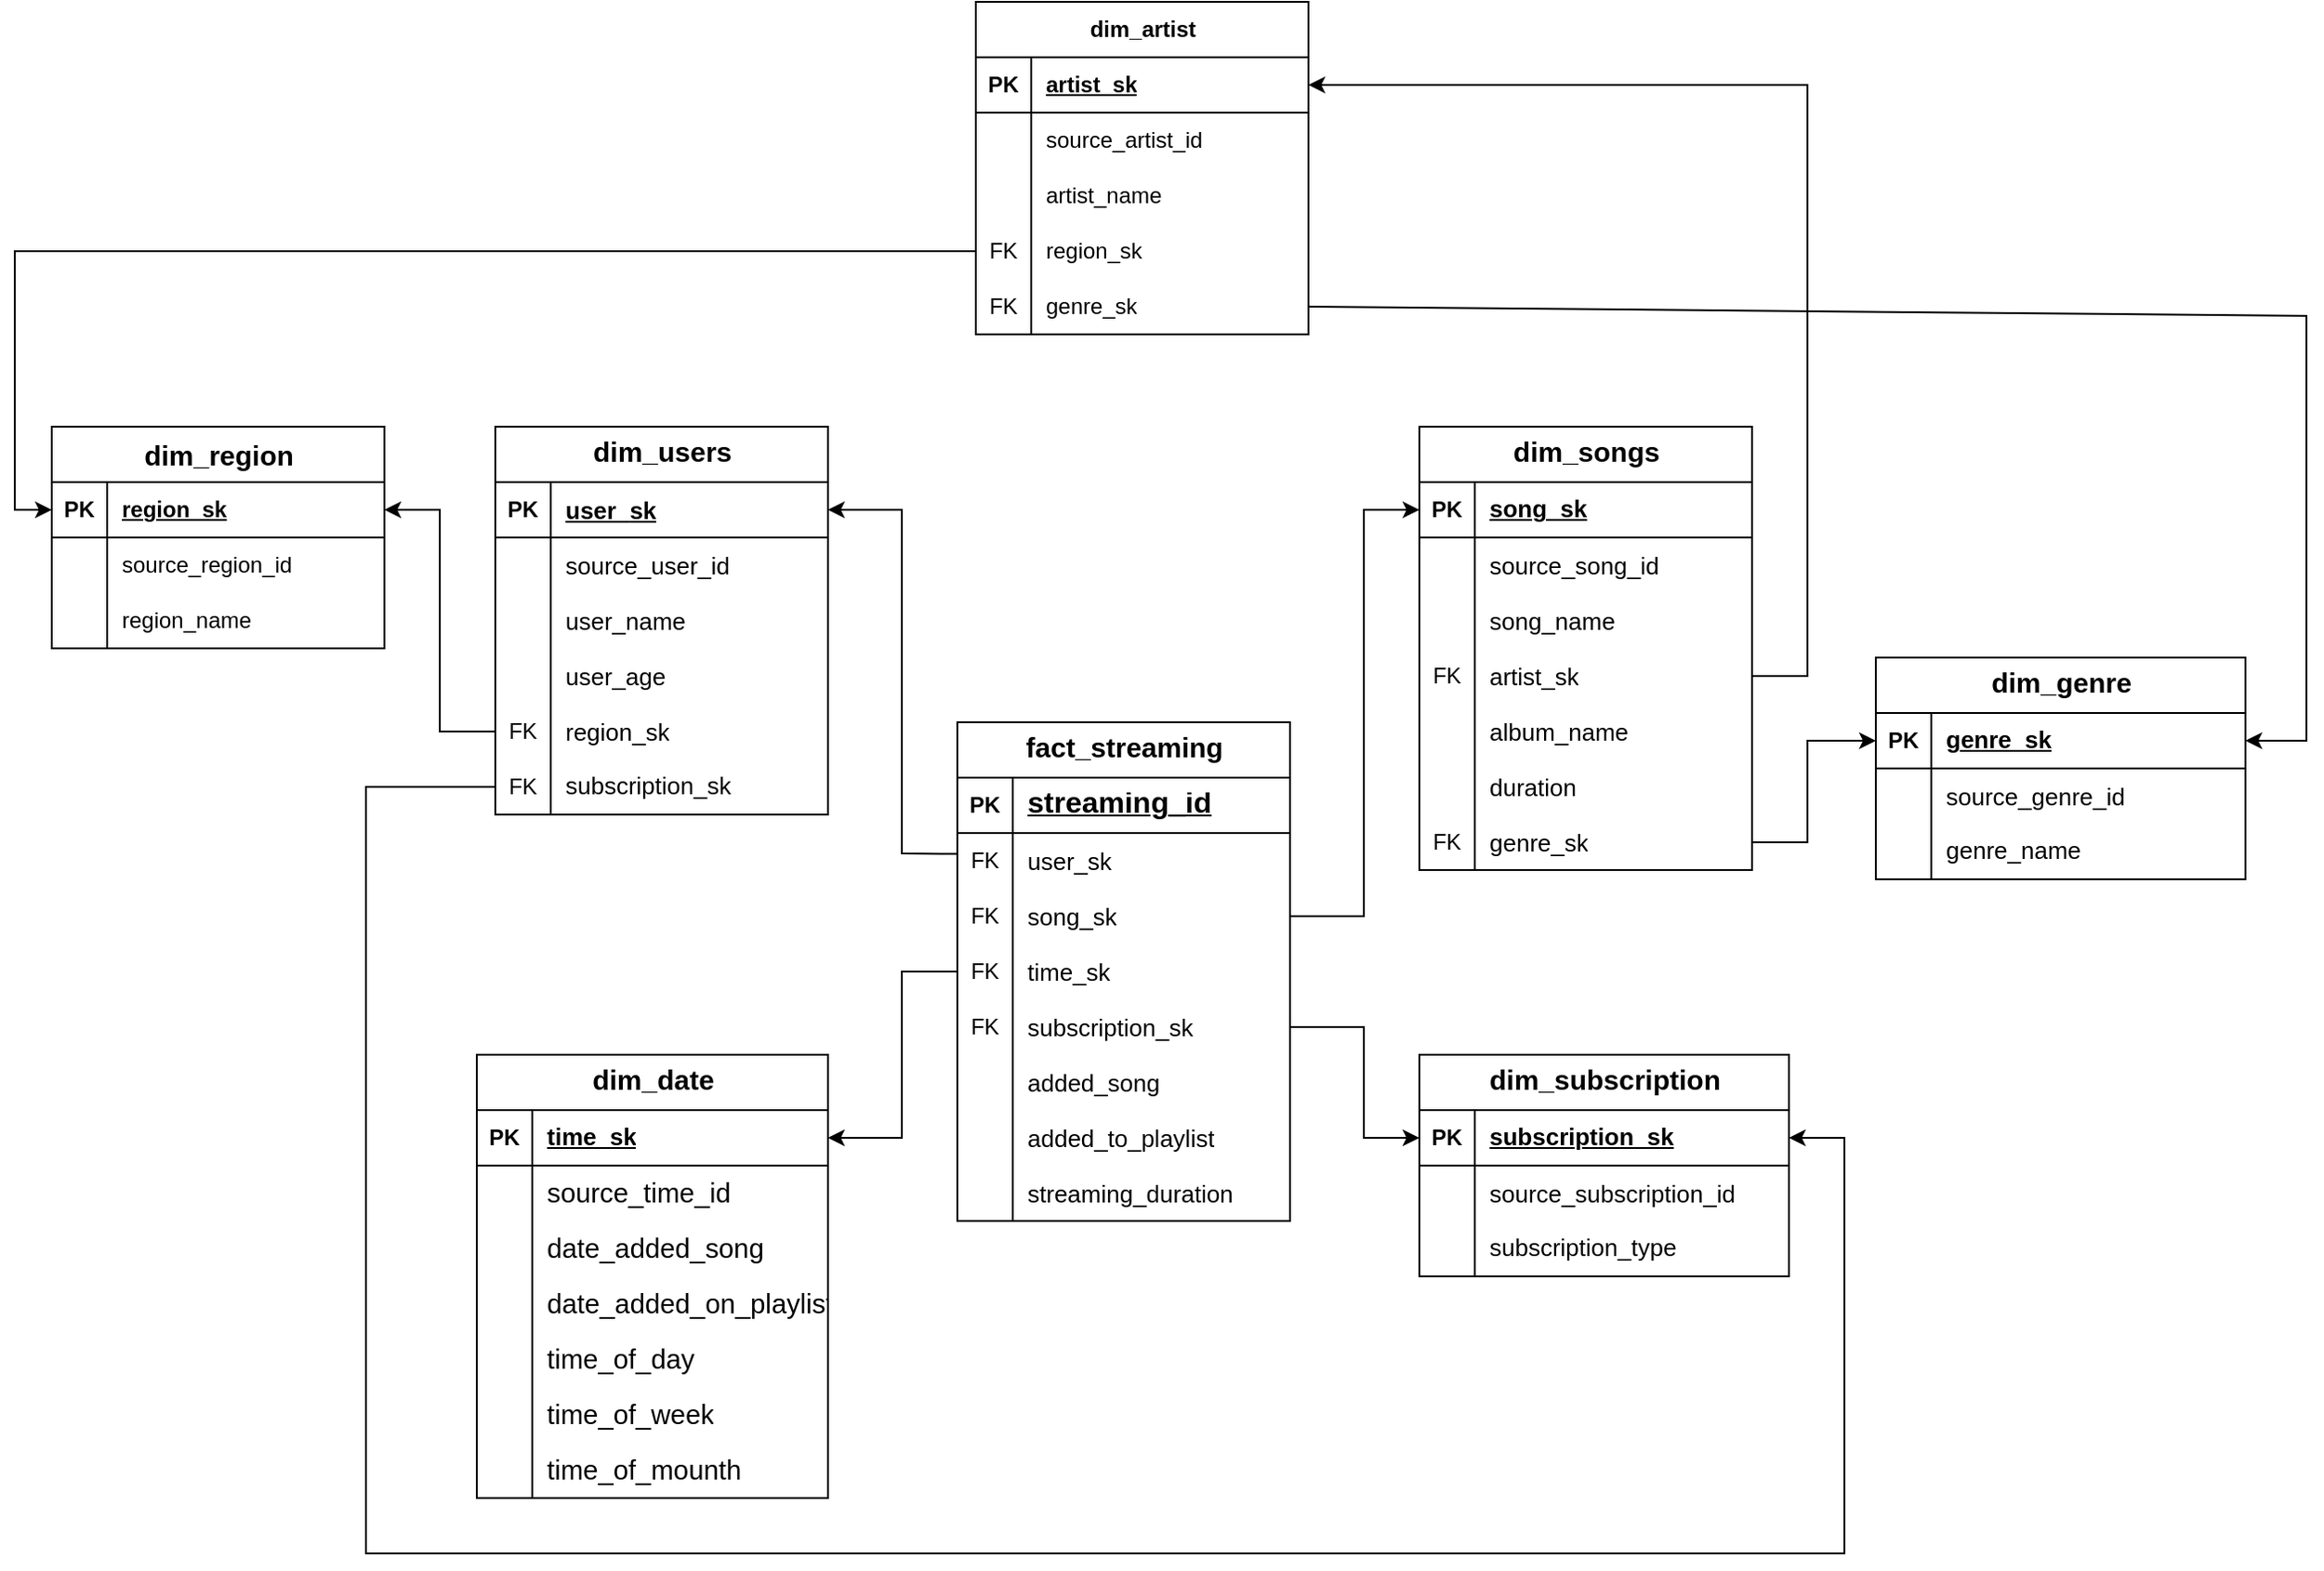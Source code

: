 <mxfile version="28.0.9">
  <diagram name="Страница — 1" id="iKcBGbuACw_G0CRaIJOe">
    <mxGraphModel dx="1875" dy="865" grid="1" gridSize="10" guides="1" tooltips="1" connect="1" arrows="1" fold="1" page="1" pageScale="1" pageWidth="3300" pageHeight="2339" math="0" shadow="0">
      <root>
        <mxCell id="0" />
        <mxCell id="1" parent="0" />
        <mxCell id="w24OC0Nkzk-gRPKPtmOp-1" value="&lt;span style=&quot;line-height: 107%;&quot;&gt;&lt;font style=&quot;font-size: 15px;&quot;&gt;dim_users&lt;/font&gt;&lt;/span&gt;" style="shape=table;startSize=30;container=1;collapsible=1;childLayout=tableLayout;fixedRows=1;rowLines=0;fontStyle=1;align=center;resizeLast=1;html=1;" vertex="1" parent="1">
          <mxGeometry x="270" y="280" width="180" height="210" as="geometry" />
        </mxCell>
        <mxCell id="w24OC0Nkzk-gRPKPtmOp-2" value="" style="shape=tableRow;horizontal=0;startSize=0;swimlaneHead=0;swimlaneBody=0;fillColor=none;collapsible=0;dropTarget=0;points=[[0,0.5],[1,0.5]];portConstraint=eastwest;top=0;left=0;right=0;bottom=1;" vertex="1" parent="w24OC0Nkzk-gRPKPtmOp-1">
          <mxGeometry y="30" width="180" height="30" as="geometry" />
        </mxCell>
        <mxCell id="w24OC0Nkzk-gRPKPtmOp-3" value="PK" style="shape=partialRectangle;connectable=0;fillColor=none;top=0;left=0;bottom=0;right=0;fontStyle=1;overflow=hidden;whiteSpace=wrap;html=1;" vertex="1" parent="w24OC0Nkzk-gRPKPtmOp-2">
          <mxGeometry width="30" height="30" as="geometry">
            <mxRectangle width="30" height="30" as="alternateBounds" />
          </mxGeometry>
        </mxCell>
        <mxCell id="w24OC0Nkzk-gRPKPtmOp-4" value="&lt;font style=&quot;font-size: 13px;&quot; face=&quot;Helvetica&quot;&gt;&lt;span style=&quot;line-height: 107%;&quot;&gt;user_&lt;/span&gt;&lt;span style=&quot;line-height: 107%;&quot; lang=&quot;EN-US&quot;&gt;sk&lt;/span&gt;&lt;/font&gt;" style="shape=partialRectangle;connectable=0;fillColor=none;top=0;left=0;bottom=0;right=0;align=left;spacingLeft=6;fontStyle=5;overflow=hidden;whiteSpace=wrap;html=1;" vertex="1" parent="w24OC0Nkzk-gRPKPtmOp-2">
          <mxGeometry x="30" width="150" height="30" as="geometry">
            <mxRectangle width="150" height="30" as="alternateBounds" />
          </mxGeometry>
        </mxCell>
        <mxCell id="w24OC0Nkzk-gRPKPtmOp-5" value="" style="shape=tableRow;horizontal=0;startSize=0;swimlaneHead=0;swimlaneBody=0;fillColor=none;collapsible=0;dropTarget=0;points=[[0,0.5],[1,0.5]];portConstraint=eastwest;top=0;left=0;right=0;bottom=0;" vertex="1" parent="w24OC0Nkzk-gRPKPtmOp-1">
          <mxGeometry y="60" width="180" height="30" as="geometry" />
        </mxCell>
        <mxCell id="w24OC0Nkzk-gRPKPtmOp-6" value="" style="shape=partialRectangle;connectable=0;fillColor=none;top=0;left=0;bottom=0;right=0;editable=1;overflow=hidden;whiteSpace=wrap;html=1;" vertex="1" parent="w24OC0Nkzk-gRPKPtmOp-5">
          <mxGeometry width="30" height="30" as="geometry">
            <mxRectangle width="30" height="30" as="alternateBounds" />
          </mxGeometry>
        </mxCell>
        <mxCell id="w24OC0Nkzk-gRPKPtmOp-7" value="&lt;font style=&quot;font-size: 13px;&quot; face=&quot;Helvetica&quot;&gt;&lt;span style=&quot;&quot; lang=&quot;EN-US&quot;&gt;source_u&lt;/span&gt;&lt;span style=&quot;line-height: 107%;&quot;&gt;ser&lt;/span&gt;&lt;span style=&quot;&quot; lang=&quot;EN-US&quot;&gt;_id&lt;/span&gt;&lt;/font&gt;" style="shape=partialRectangle;connectable=0;fillColor=none;top=0;left=0;bottom=0;right=0;align=left;spacingLeft=6;overflow=hidden;whiteSpace=wrap;html=1;" vertex="1" parent="w24OC0Nkzk-gRPKPtmOp-5">
          <mxGeometry x="30" width="150" height="30" as="geometry">
            <mxRectangle width="150" height="30" as="alternateBounds" />
          </mxGeometry>
        </mxCell>
        <mxCell id="w24OC0Nkzk-gRPKPtmOp-8" value="" style="shape=tableRow;horizontal=0;startSize=0;swimlaneHead=0;swimlaneBody=0;fillColor=none;collapsible=0;dropTarget=0;points=[[0,0.5],[1,0.5]];portConstraint=eastwest;top=0;left=0;right=0;bottom=0;" vertex="1" parent="w24OC0Nkzk-gRPKPtmOp-1">
          <mxGeometry y="90" width="180" height="30" as="geometry" />
        </mxCell>
        <mxCell id="w24OC0Nkzk-gRPKPtmOp-9" value="" style="shape=partialRectangle;connectable=0;fillColor=none;top=0;left=0;bottom=0;right=0;editable=1;overflow=hidden;whiteSpace=wrap;html=1;" vertex="1" parent="w24OC0Nkzk-gRPKPtmOp-8">
          <mxGeometry width="30" height="30" as="geometry">
            <mxRectangle width="30" height="30" as="alternateBounds" />
          </mxGeometry>
        </mxCell>
        <mxCell id="w24OC0Nkzk-gRPKPtmOp-10" value="&lt;span style=&quot;&quot; lang=&quot;EN-US&quot;&gt;&lt;font style=&quot;font-size: 13px;&quot; face=&quot;Helvetica&quot;&gt;user_name&lt;/font&gt;&lt;/span&gt;" style="shape=partialRectangle;connectable=0;fillColor=none;top=0;left=0;bottom=0;right=0;align=left;spacingLeft=6;overflow=hidden;whiteSpace=wrap;html=1;" vertex="1" parent="w24OC0Nkzk-gRPKPtmOp-8">
          <mxGeometry x="30" width="150" height="30" as="geometry">
            <mxRectangle width="150" height="30" as="alternateBounds" />
          </mxGeometry>
        </mxCell>
        <mxCell id="w24OC0Nkzk-gRPKPtmOp-11" value="" style="shape=tableRow;horizontal=0;startSize=0;swimlaneHead=0;swimlaneBody=0;fillColor=none;collapsible=0;dropTarget=0;points=[[0,0.5],[1,0.5]];portConstraint=eastwest;top=0;left=0;right=0;bottom=0;" vertex="1" parent="w24OC0Nkzk-gRPKPtmOp-1">
          <mxGeometry y="120" width="180" height="30" as="geometry" />
        </mxCell>
        <mxCell id="w24OC0Nkzk-gRPKPtmOp-12" value="" style="shape=partialRectangle;connectable=0;fillColor=none;top=0;left=0;bottom=0;right=0;editable=1;overflow=hidden;whiteSpace=wrap;html=1;" vertex="1" parent="w24OC0Nkzk-gRPKPtmOp-11">
          <mxGeometry width="30" height="30" as="geometry">
            <mxRectangle width="30" height="30" as="alternateBounds" />
          </mxGeometry>
        </mxCell>
        <mxCell id="w24OC0Nkzk-gRPKPtmOp-13" value="&lt;font style=&quot;font-size: 13px;&quot; face=&quot;Helvetica&quot;&gt;&lt;span style=&quot;&quot; lang=&quot;EN-US&quot;&gt;user_&lt;/span&gt;&lt;span style=&quot;line-height: 107%;&quot;&gt;age&lt;/span&gt;&lt;/font&gt;" style="shape=partialRectangle;connectable=0;fillColor=none;top=0;left=0;bottom=0;right=0;align=left;spacingLeft=6;overflow=hidden;whiteSpace=wrap;html=1;" vertex="1" parent="w24OC0Nkzk-gRPKPtmOp-11">
          <mxGeometry x="30" width="150" height="30" as="geometry">
            <mxRectangle width="150" height="30" as="alternateBounds" />
          </mxGeometry>
        </mxCell>
        <mxCell id="w24OC0Nkzk-gRPKPtmOp-14" value="" style="shape=tableRow;horizontal=0;startSize=0;swimlaneHead=0;swimlaneBody=0;fillColor=none;collapsible=0;dropTarget=0;points=[[0,0.5],[1,0.5]];portConstraint=eastwest;top=0;left=0;right=0;bottom=0;" vertex="1" parent="w24OC0Nkzk-gRPKPtmOp-1">
          <mxGeometry y="150" width="180" height="30" as="geometry" />
        </mxCell>
        <mxCell id="w24OC0Nkzk-gRPKPtmOp-15" value="FK" style="shape=partialRectangle;connectable=0;fillColor=none;top=0;left=0;bottom=0;right=0;editable=1;overflow=hidden;whiteSpace=wrap;html=1;" vertex="1" parent="w24OC0Nkzk-gRPKPtmOp-14">
          <mxGeometry width="30" height="30" as="geometry">
            <mxRectangle width="30" height="30" as="alternateBounds" />
          </mxGeometry>
        </mxCell>
        <mxCell id="w24OC0Nkzk-gRPKPtmOp-16" value="&lt;font style=&quot;font-size: 13px;&quot; face=&quot;Helvetica&quot;&gt;&lt;span style=&quot;line-height: 107%;&quot;&gt;region_sk&lt;/span&gt;&lt;/font&gt;" style="shape=partialRectangle;connectable=0;fillColor=none;top=0;left=0;bottom=0;right=0;align=left;spacingLeft=6;overflow=hidden;whiteSpace=wrap;html=1;" vertex="1" parent="w24OC0Nkzk-gRPKPtmOp-14">
          <mxGeometry x="30" width="150" height="30" as="geometry">
            <mxRectangle width="150" height="30" as="alternateBounds" />
          </mxGeometry>
        </mxCell>
        <mxCell id="w24OC0Nkzk-gRPKPtmOp-17" value="" style="shape=tableRow;horizontal=0;startSize=0;swimlaneHead=0;swimlaneBody=0;fillColor=none;collapsible=0;dropTarget=0;points=[[0,0.5],[1,0.5]];portConstraint=eastwest;top=0;left=0;right=0;bottom=0;" vertex="1" parent="w24OC0Nkzk-gRPKPtmOp-1">
          <mxGeometry y="180" width="180" height="30" as="geometry" />
        </mxCell>
        <mxCell id="w24OC0Nkzk-gRPKPtmOp-18" value="FK" style="shape=partialRectangle;connectable=0;fillColor=none;top=0;left=0;bottom=0;right=0;editable=1;overflow=hidden;whiteSpace=wrap;html=1;" vertex="1" parent="w24OC0Nkzk-gRPKPtmOp-17">
          <mxGeometry width="30" height="30" as="geometry">
            <mxRectangle width="30" height="30" as="alternateBounds" />
          </mxGeometry>
        </mxCell>
        <mxCell id="w24OC0Nkzk-gRPKPtmOp-19" value="&lt;span style=&quot;line-height: 107%;&quot;&gt;&lt;font style=&quot;font-size: 13px;&quot; face=&quot;Helvetica&quot;&gt;subscription_sk&lt;/font&gt;&lt;/span&gt;" style="shape=partialRectangle;connectable=0;fillColor=none;top=0;left=0;bottom=0;right=0;align=left;spacingLeft=6;overflow=hidden;whiteSpace=wrap;html=1;" vertex="1" parent="w24OC0Nkzk-gRPKPtmOp-17">
          <mxGeometry x="30" width="150" height="30" as="geometry">
            <mxRectangle width="150" height="30" as="alternateBounds" />
          </mxGeometry>
        </mxCell>
        <mxCell id="w24OC0Nkzk-gRPKPtmOp-33" value="&lt;span style=&quot;line-height: 107%;&quot; lang=&quot;EN-US&quot;&gt;&lt;font face=&quot;Helvetica&quot; style=&quot;font-size: 15px;&quot;&gt;dim_songs&lt;/font&gt;&lt;/span&gt;" style="shape=table;startSize=30;container=1;collapsible=1;childLayout=tableLayout;fixedRows=1;rowLines=0;fontStyle=1;align=center;resizeLast=1;html=1;" vertex="1" parent="1">
          <mxGeometry x="770" y="280" width="180" height="240" as="geometry" />
        </mxCell>
        <mxCell id="w24OC0Nkzk-gRPKPtmOp-34" value="" style="shape=tableRow;horizontal=0;startSize=0;swimlaneHead=0;swimlaneBody=0;fillColor=none;collapsible=0;dropTarget=0;points=[[0,0.5],[1,0.5]];portConstraint=eastwest;top=0;left=0;right=0;bottom=1;" vertex="1" parent="w24OC0Nkzk-gRPKPtmOp-33">
          <mxGeometry y="30" width="180" height="30" as="geometry" />
        </mxCell>
        <mxCell id="w24OC0Nkzk-gRPKPtmOp-35" value="PK" style="shape=partialRectangle;connectable=0;fillColor=none;top=0;left=0;bottom=0;right=0;fontStyle=1;overflow=hidden;whiteSpace=wrap;html=1;" vertex="1" parent="w24OC0Nkzk-gRPKPtmOp-34">
          <mxGeometry width="30" height="30" as="geometry">
            <mxRectangle width="30" height="30" as="alternateBounds" />
          </mxGeometry>
        </mxCell>
        <mxCell id="w24OC0Nkzk-gRPKPtmOp-36" value="&lt;span style=&quot;line-height: 107%;&quot; lang=&quot;EN-US&quot;&gt;&lt;font face=&quot;Helvetica&quot; style=&quot;font-size: 13px;&quot;&gt;song_sk&lt;/font&gt;&lt;/span&gt;" style="shape=partialRectangle;connectable=0;fillColor=none;top=0;left=0;bottom=0;right=0;align=left;spacingLeft=6;fontStyle=5;overflow=hidden;whiteSpace=wrap;html=1;" vertex="1" parent="w24OC0Nkzk-gRPKPtmOp-34">
          <mxGeometry x="30" width="150" height="30" as="geometry">
            <mxRectangle width="150" height="30" as="alternateBounds" />
          </mxGeometry>
        </mxCell>
        <mxCell id="w24OC0Nkzk-gRPKPtmOp-37" value="" style="shape=tableRow;horizontal=0;startSize=0;swimlaneHead=0;swimlaneBody=0;fillColor=none;collapsible=0;dropTarget=0;points=[[0,0.5],[1,0.5]];portConstraint=eastwest;top=0;left=0;right=0;bottom=0;" vertex="1" parent="w24OC0Nkzk-gRPKPtmOp-33">
          <mxGeometry y="60" width="180" height="30" as="geometry" />
        </mxCell>
        <mxCell id="w24OC0Nkzk-gRPKPtmOp-38" value="" style="shape=partialRectangle;connectable=0;fillColor=none;top=0;left=0;bottom=0;right=0;editable=1;overflow=hidden;whiteSpace=wrap;html=1;" vertex="1" parent="w24OC0Nkzk-gRPKPtmOp-37">
          <mxGeometry width="30" height="30" as="geometry">
            <mxRectangle width="30" height="30" as="alternateBounds" />
          </mxGeometry>
        </mxCell>
        <mxCell id="w24OC0Nkzk-gRPKPtmOp-39" value="&lt;span style=&quot;&quot; lang=&quot;EN-US&quot;&gt;&lt;font style=&quot;font-size: 13px;&quot; face=&quot;Helvetica&quot;&gt;source_song_id&lt;/font&gt;&lt;/span&gt;" style="shape=partialRectangle;connectable=0;fillColor=none;top=0;left=0;bottom=0;right=0;align=left;spacingLeft=6;overflow=hidden;whiteSpace=wrap;html=1;" vertex="1" parent="w24OC0Nkzk-gRPKPtmOp-37">
          <mxGeometry x="30" width="150" height="30" as="geometry">
            <mxRectangle width="150" height="30" as="alternateBounds" />
          </mxGeometry>
        </mxCell>
        <mxCell id="w24OC0Nkzk-gRPKPtmOp-40" value="" style="shape=tableRow;horizontal=0;startSize=0;swimlaneHead=0;swimlaneBody=0;fillColor=none;collapsible=0;dropTarget=0;points=[[0,0.5],[1,0.5]];portConstraint=eastwest;top=0;left=0;right=0;bottom=0;" vertex="1" parent="w24OC0Nkzk-gRPKPtmOp-33">
          <mxGeometry y="90" width="180" height="30" as="geometry" />
        </mxCell>
        <mxCell id="w24OC0Nkzk-gRPKPtmOp-41" value="" style="shape=partialRectangle;connectable=0;fillColor=none;top=0;left=0;bottom=0;right=0;editable=1;overflow=hidden;whiteSpace=wrap;html=1;" vertex="1" parent="w24OC0Nkzk-gRPKPtmOp-40">
          <mxGeometry width="30" height="30" as="geometry">
            <mxRectangle width="30" height="30" as="alternateBounds" />
          </mxGeometry>
        </mxCell>
        <mxCell id="w24OC0Nkzk-gRPKPtmOp-42" value="&lt;span style=&quot;&quot; lang=&quot;EN-US&quot;&gt;&lt;font style=&quot;font-size: 13px;&quot;&gt;song_name&lt;/font&gt;&lt;/span&gt;" style="shape=partialRectangle;connectable=0;fillColor=none;top=0;left=0;bottom=0;right=0;align=left;spacingLeft=6;overflow=hidden;whiteSpace=wrap;html=1;" vertex="1" parent="w24OC0Nkzk-gRPKPtmOp-40">
          <mxGeometry x="30" width="150" height="30" as="geometry">
            <mxRectangle width="150" height="30" as="alternateBounds" />
          </mxGeometry>
        </mxCell>
        <mxCell id="w24OC0Nkzk-gRPKPtmOp-43" value="" style="shape=tableRow;horizontal=0;startSize=0;swimlaneHead=0;swimlaneBody=0;fillColor=none;collapsible=0;dropTarget=0;points=[[0,0.5],[1,0.5]];portConstraint=eastwest;top=0;left=0;right=0;bottom=0;" vertex="1" parent="w24OC0Nkzk-gRPKPtmOp-33">
          <mxGeometry y="120" width="180" height="30" as="geometry" />
        </mxCell>
        <mxCell id="w24OC0Nkzk-gRPKPtmOp-44" value="FK" style="shape=partialRectangle;connectable=0;fillColor=none;top=0;left=0;bottom=0;right=0;editable=1;overflow=hidden;whiteSpace=wrap;html=1;" vertex="1" parent="w24OC0Nkzk-gRPKPtmOp-43">
          <mxGeometry width="30" height="30" as="geometry">
            <mxRectangle width="30" height="30" as="alternateBounds" />
          </mxGeometry>
        </mxCell>
        <mxCell id="w24OC0Nkzk-gRPKPtmOp-45" value="&lt;span style=&quot;&quot; lang=&quot;EN-US&quot;&gt;&lt;font style=&quot;font-size: 13px;&quot; face=&quot;Helvetica&quot;&gt;artist_sk&lt;/font&gt;&lt;/span&gt;" style="shape=partialRectangle;connectable=0;fillColor=none;top=0;left=0;bottom=0;right=0;align=left;spacingLeft=6;overflow=hidden;whiteSpace=wrap;html=1;" vertex="1" parent="w24OC0Nkzk-gRPKPtmOp-43">
          <mxGeometry x="30" width="150" height="30" as="geometry">
            <mxRectangle width="150" height="30" as="alternateBounds" />
          </mxGeometry>
        </mxCell>
        <mxCell id="w24OC0Nkzk-gRPKPtmOp-46" value="" style="shape=tableRow;horizontal=0;startSize=0;swimlaneHead=0;swimlaneBody=0;fillColor=none;collapsible=0;dropTarget=0;points=[[0,0.5],[1,0.5]];portConstraint=eastwest;top=0;left=0;right=0;bottom=0;" vertex="1" parent="w24OC0Nkzk-gRPKPtmOp-33">
          <mxGeometry y="150" width="180" height="30" as="geometry" />
        </mxCell>
        <mxCell id="w24OC0Nkzk-gRPKPtmOp-47" value="" style="shape=partialRectangle;connectable=0;fillColor=none;top=0;left=0;bottom=0;right=0;editable=1;overflow=hidden;whiteSpace=wrap;html=1;" vertex="1" parent="w24OC0Nkzk-gRPKPtmOp-46">
          <mxGeometry width="30" height="30" as="geometry">
            <mxRectangle width="30" height="30" as="alternateBounds" />
          </mxGeometry>
        </mxCell>
        <mxCell id="w24OC0Nkzk-gRPKPtmOp-48" value="&lt;span style=&quot;&quot; lang=&quot;EN-US&quot;&gt;&lt;font style=&quot;font-size: 13px;&quot; face=&quot;Helvetica&quot;&gt;album_name&lt;/font&gt;&lt;/span&gt;" style="shape=partialRectangle;connectable=0;fillColor=none;top=0;left=0;bottom=0;right=0;align=left;spacingLeft=6;overflow=hidden;whiteSpace=wrap;html=1;" vertex="1" parent="w24OC0Nkzk-gRPKPtmOp-46">
          <mxGeometry x="30" width="150" height="30" as="geometry">
            <mxRectangle width="150" height="30" as="alternateBounds" />
          </mxGeometry>
        </mxCell>
        <mxCell id="w24OC0Nkzk-gRPKPtmOp-49" value="" style="shape=tableRow;horizontal=0;startSize=0;swimlaneHead=0;swimlaneBody=0;fillColor=none;collapsible=0;dropTarget=0;points=[[0,0.5],[1,0.5]];portConstraint=eastwest;top=0;left=0;right=0;bottom=0;" vertex="1" parent="w24OC0Nkzk-gRPKPtmOp-33">
          <mxGeometry y="180" width="180" height="30" as="geometry" />
        </mxCell>
        <mxCell id="w24OC0Nkzk-gRPKPtmOp-50" value="" style="shape=partialRectangle;connectable=0;fillColor=none;top=0;left=0;bottom=0;right=0;editable=1;overflow=hidden;whiteSpace=wrap;html=1;" vertex="1" parent="w24OC0Nkzk-gRPKPtmOp-49">
          <mxGeometry width="30" height="30" as="geometry">
            <mxRectangle width="30" height="30" as="alternateBounds" />
          </mxGeometry>
        </mxCell>
        <mxCell id="w24OC0Nkzk-gRPKPtmOp-51" value="&lt;span style=&quot;&quot; lang=&quot;EN-US&quot;&gt;&lt;font style=&quot;font-size: 13px;&quot; face=&quot;Helvetica&quot;&gt;duration&lt;/font&gt;&lt;/span&gt;" style="shape=partialRectangle;connectable=0;fillColor=none;top=0;left=0;bottom=0;right=0;align=left;spacingLeft=6;overflow=hidden;whiteSpace=wrap;html=1;" vertex="1" parent="w24OC0Nkzk-gRPKPtmOp-49">
          <mxGeometry x="30" width="150" height="30" as="geometry">
            <mxRectangle width="150" height="30" as="alternateBounds" />
          </mxGeometry>
        </mxCell>
        <mxCell id="w24OC0Nkzk-gRPKPtmOp-52" value="" style="shape=tableRow;horizontal=0;startSize=0;swimlaneHead=0;swimlaneBody=0;fillColor=none;collapsible=0;dropTarget=0;points=[[0,0.5],[1,0.5]];portConstraint=eastwest;top=0;left=0;right=0;bottom=0;" vertex="1" parent="w24OC0Nkzk-gRPKPtmOp-33">
          <mxGeometry y="210" width="180" height="30" as="geometry" />
        </mxCell>
        <mxCell id="w24OC0Nkzk-gRPKPtmOp-53" value="FK" style="shape=partialRectangle;connectable=0;fillColor=none;top=0;left=0;bottom=0;right=0;editable=1;overflow=hidden;whiteSpace=wrap;html=1;" vertex="1" parent="w24OC0Nkzk-gRPKPtmOp-52">
          <mxGeometry width="30" height="30" as="geometry">
            <mxRectangle width="30" height="30" as="alternateBounds" />
          </mxGeometry>
        </mxCell>
        <mxCell id="w24OC0Nkzk-gRPKPtmOp-54" value="&lt;span style=&quot;&quot; lang=&quot;EN-US&quot;&gt;&lt;font style=&quot;font-size: 13px;&quot; face=&quot;Helvetica&quot;&gt;genre_sk&lt;/font&gt;&lt;/span&gt;" style="shape=partialRectangle;connectable=0;fillColor=none;top=0;left=0;bottom=0;right=0;align=left;spacingLeft=6;overflow=hidden;whiteSpace=wrap;html=1;" vertex="1" parent="w24OC0Nkzk-gRPKPtmOp-52">
          <mxGeometry x="30" width="150" height="30" as="geometry">
            <mxRectangle width="150" height="30" as="alternateBounds" />
          </mxGeometry>
        </mxCell>
        <mxCell id="w24OC0Nkzk-gRPKPtmOp-55" value="&lt;span style=&quot;line-height: 107%;&quot; lang=&quot;EN-US&quot;&gt;&lt;font face=&quot;Helvetica&quot; style=&quot;font-size: 15px;&quot;&gt;dim_date&lt;/font&gt;&lt;/span&gt;" style="shape=table;startSize=30;container=1;collapsible=1;childLayout=tableLayout;fixedRows=1;rowLines=0;fontStyle=1;align=center;resizeLast=1;html=1;" vertex="1" parent="1">
          <mxGeometry x="260" y="620" width="190" height="240" as="geometry" />
        </mxCell>
        <mxCell id="w24OC0Nkzk-gRPKPtmOp-56" value="" style="shape=tableRow;horizontal=0;startSize=0;swimlaneHead=0;swimlaneBody=0;fillColor=none;collapsible=0;dropTarget=0;points=[[0,0.5],[1,0.5]];portConstraint=eastwest;top=0;left=0;right=0;bottom=1;" vertex="1" parent="w24OC0Nkzk-gRPKPtmOp-55">
          <mxGeometry y="30" width="190" height="30" as="geometry" />
        </mxCell>
        <mxCell id="w24OC0Nkzk-gRPKPtmOp-57" value="PK" style="shape=partialRectangle;connectable=0;fillColor=none;top=0;left=0;bottom=0;right=0;fontStyle=1;overflow=hidden;whiteSpace=wrap;html=1;" vertex="1" parent="w24OC0Nkzk-gRPKPtmOp-56">
          <mxGeometry width="30" height="30" as="geometry">
            <mxRectangle width="30" height="30" as="alternateBounds" />
          </mxGeometry>
        </mxCell>
        <mxCell id="w24OC0Nkzk-gRPKPtmOp-58" value="&lt;span style=&quot;line-height: 107%;&quot; lang=&quot;EN-US&quot;&gt;&lt;font face=&quot;Helvetica&quot; style=&quot;font-size: 13px;&quot;&gt;time_sk&lt;/font&gt;&lt;/span&gt;" style="shape=partialRectangle;connectable=0;fillColor=none;top=0;left=0;bottom=0;right=0;align=left;spacingLeft=6;fontStyle=5;overflow=hidden;whiteSpace=wrap;html=1;" vertex="1" parent="w24OC0Nkzk-gRPKPtmOp-56">
          <mxGeometry x="30" width="160" height="30" as="geometry">
            <mxRectangle width="160" height="30" as="alternateBounds" />
          </mxGeometry>
        </mxCell>
        <mxCell id="w24OC0Nkzk-gRPKPtmOp-59" value="" style="shape=tableRow;horizontal=0;startSize=0;swimlaneHead=0;swimlaneBody=0;fillColor=none;collapsible=0;dropTarget=0;points=[[0,0.5],[1,0.5]];portConstraint=eastwest;top=0;left=0;right=0;bottom=0;" vertex="1" parent="w24OC0Nkzk-gRPKPtmOp-55">
          <mxGeometry y="60" width="190" height="30" as="geometry" />
        </mxCell>
        <mxCell id="w24OC0Nkzk-gRPKPtmOp-60" value="" style="shape=partialRectangle;connectable=0;fillColor=none;top=0;left=0;bottom=0;right=0;editable=1;overflow=hidden;whiteSpace=wrap;html=1;" vertex="1" parent="w24OC0Nkzk-gRPKPtmOp-59">
          <mxGeometry width="30" height="30" as="geometry">
            <mxRectangle width="30" height="30" as="alternateBounds" />
          </mxGeometry>
        </mxCell>
        <mxCell id="w24OC0Nkzk-gRPKPtmOp-61" value="&lt;span style=&quot;font-size:11.0pt;line-height:&lt;br/&gt;107%;font-family:&amp;quot;Calibri&amp;quot;,sans-serif;mso-ascii-theme-font:minor-latin;&lt;br/&gt;mso-fareast-font-family:Calibri;mso-fareast-theme-font:minor-latin;mso-hansi-theme-font:&lt;br/&gt;minor-latin;mso-bidi-font-family:&amp;quot;Times New Roman&amp;quot;;mso-bidi-theme-font:minor-bidi;&lt;br/&gt;mso-ansi-language:EN-US;mso-fareast-language:EN-US;mso-bidi-language:AR-SA&quot; lang=&quot;EN-US&quot;&gt;source_time_id&lt;/span&gt;" style="shape=partialRectangle;connectable=0;fillColor=none;top=0;left=0;bottom=0;right=0;align=left;spacingLeft=6;overflow=hidden;whiteSpace=wrap;html=1;" vertex="1" parent="w24OC0Nkzk-gRPKPtmOp-59">
          <mxGeometry x="30" width="160" height="30" as="geometry">
            <mxRectangle width="160" height="30" as="alternateBounds" />
          </mxGeometry>
        </mxCell>
        <mxCell id="w24OC0Nkzk-gRPKPtmOp-135" value="" style="shape=tableRow;horizontal=0;startSize=0;swimlaneHead=0;swimlaneBody=0;fillColor=none;collapsible=0;dropTarget=0;points=[[0,0.5],[1,0.5]];portConstraint=eastwest;top=0;left=0;right=0;bottom=0;" vertex="1" parent="w24OC0Nkzk-gRPKPtmOp-55">
          <mxGeometry y="90" width="190" height="30" as="geometry" />
        </mxCell>
        <mxCell id="w24OC0Nkzk-gRPKPtmOp-136" value="" style="shape=partialRectangle;connectable=0;fillColor=none;top=0;left=0;bottom=0;right=0;editable=1;overflow=hidden;whiteSpace=wrap;html=1;" vertex="1" parent="w24OC0Nkzk-gRPKPtmOp-135">
          <mxGeometry width="30" height="30" as="geometry">
            <mxRectangle width="30" height="30" as="alternateBounds" />
          </mxGeometry>
        </mxCell>
        <mxCell id="w24OC0Nkzk-gRPKPtmOp-137" value="&lt;span style=&quot;font-size:11.0pt;line-height:&amp;lt;br/&amp;gt;107%;font-family:&amp;quot;Calibri&amp;quot;,sans-serif;mso-ascii-theme-font:minor-latin;&amp;lt;br/&amp;gt;mso-fareast-font-family:Calibri;mso-fareast-theme-font:minor-latin;mso-hansi-theme-font:&amp;lt;br/&amp;gt;minor-latin;mso-bidi-font-family:&amp;quot;Times New Roman&amp;quot;;mso-bidi-theme-font:minor-bidi;&amp;lt;br/&amp;gt;mso-ansi-language:EN-US;mso-fareast-language:EN-US;mso-bidi-language:AR-SA&quot; lang=&quot;EN-US&quot;&gt;date_added_song&lt;/span&gt;" style="shape=partialRectangle;connectable=0;fillColor=none;top=0;left=0;bottom=0;right=0;align=left;spacingLeft=6;overflow=hidden;whiteSpace=wrap;html=1;" vertex="1" parent="w24OC0Nkzk-gRPKPtmOp-135">
          <mxGeometry x="30" width="160" height="30" as="geometry">
            <mxRectangle width="160" height="30" as="alternateBounds" />
          </mxGeometry>
        </mxCell>
        <mxCell id="w24OC0Nkzk-gRPKPtmOp-62" value="" style="shape=tableRow;horizontal=0;startSize=0;swimlaneHead=0;swimlaneBody=0;fillColor=none;collapsible=0;dropTarget=0;points=[[0,0.5],[1,0.5]];portConstraint=eastwest;top=0;left=0;right=0;bottom=0;" vertex="1" parent="w24OC0Nkzk-gRPKPtmOp-55">
          <mxGeometry y="120" width="190" height="30" as="geometry" />
        </mxCell>
        <mxCell id="w24OC0Nkzk-gRPKPtmOp-63" value="" style="shape=partialRectangle;connectable=0;fillColor=none;top=0;left=0;bottom=0;right=0;editable=1;overflow=hidden;whiteSpace=wrap;html=1;" vertex="1" parent="w24OC0Nkzk-gRPKPtmOp-62">
          <mxGeometry width="30" height="30" as="geometry">
            <mxRectangle width="30" height="30" as="alternateBounds" />
          </mxGeometry>
        </mxCell>
        <mxCell id="w24OC0Nkzk-gRPKPtmOp-64" value="&lt;span style=&quot;font-size:11.0pt;line-height:&amp;lt;br/&amp;gt;107%;font-family:&amp;quot;Calibri&amp;quot;,sans-serif;mso-ascii-theme-font:minor-latin;&amp;lt;br/&amp;gt;mso-fareast-font-family:Calibri;mso-fareast-theme-font:minor-latin;mso-hansi-theme-font:&amp;lt;br/&amp;gt;minor-latin;mso-bidi-font-family:&amp;quot;Times New Roman&amp;quot;;mso-bidi-theme-font:minor-bidi;&amp;lt;br/&amp;gt;mso-ansi-language:EN-US;mso-fareast-language:EN-US;mso-bidi-language:AR-SA&quot; lang=&quot;EN-US&quot;&gt;date_added_on_playlist&lt;/span&gt;" style="shape=partialRectangle;connectable=0;fillColor=none;top=0;left=0;bottom=0;right=0;align=left;spacingLeft=6;overflow=hidden;whiteSpace=wrap;html=1;" vertex="1" parent="w24OC0Nkzk-gRPKPtmOp-62">
          <mxGeometry x="30" width="160" height="30" as="geometry">
            <mxRectangle width="160" height="30" as="alternateBounds" />
          </mxGeometry>
        </mxCell>
        <mxCell id="w24OC0Nkzk-gRPKPtmOp-65" value="" style="shape=tableRow;horizontal=0;startSize=0;swimlaneHead=0;swimlaneBody=0;fillColor=none;collapsible=0;dropTarget=0;points=[[0,0.5],[1,0.5]];portConstraint=eastwest;top=0;left=0;right=0;bottom=0;" vertex="1" parent="w24OC0Nkzk-gRPKPtmOp-55">
          <mxGeometry y="150" width="190" height="30" as="geometry" />
        </mxCell>
        <mxCell id="w24OC0Nkzk-gRPKPtmOp-66" value="" style="shape=partialRectangle;connectable=0;fillColor=none;top=0;left=0;bottom=0;right=0;editable=1;overflow=hidden;whiteSpace=wrap;html=1;" vertex="1" parent="w24OC0Nkzk-gRPKPtmOp-65">
          <mxGeometry width="30" height="30" as="geometry">
            <mxRectangle width="30" height="30" as="alternateBounds" />
          </mxGeometry>
        </mxCell>
        <mxCell id="w24OC0Nkzk-gRPKPtmOp-67" value="&lt;span style=&quot;font-size:11.0pt;line-height:&amp;lt;br/&amp;gt;107%;font-family:&amp;quot;Calibri&amp;quot;,sans-serif;mso-ascii-theme-font:minor-latin;&amp;lt;br/&amp;gt;mso-fareast-font-family:Calibri;mso-fareast-theme-font:minor-latin;mso-hansi-theme-font:&amp;lt;br/&amp;gt;minor-latin;mso-bidi-font-family:&amp;quot;Times New Roman&amp;quot;;mso-bidi-theme-font:minor-bidi;&amp;lt;br/&amp;gt;mso-ansi-language:EN-US;mso-fareast-language:EN-US;mso-bidi-language:AR-SA&quot; lang=&quot;EN-US&quot;&gt;time_of_day&lt;/span&gt;" style="shape=partialRectangle;connectable=0;fillColor=none;top=0;left=0;bottom=0;right=0;align=left;spacingLeft=6;overflow=hidden;whiteSpace=wrap;html=1;" vertex="1" parent="w24OC0Nkzk-gRPKPtmOp-65">
          <mxGeometry x="30" width="160" height="30" as="geometry">
            <mxRectangle width="160" height="30" as="alternateBounds" />
          </mxGeometry>
        </mxCell>
        <mxCell id="w24OC0Nkzk-gRPKPtmOp-68" value="" style="shape=tableRow;horizontal=0;startSize=0;swimlaneHead=0;swimlaneBody=0;fillColor=none;collapsible=0;dropTarget=0;points=[[0,0.5],[1,0.5]];portConstraint=eastwest;top=0;left=0;right=0;bottom=0;" vertex="1" parent="w24OC0Nkzk-gRPKPtmOp-55">
          <mxGeometry y="180" width="190" height="30" as="geometry" />
        </mxCell>
        <mxCell id="w24OC0Nkzk-gRPKPtmOp-69" value="" style="shape=partialRectangle;connectable=0;fillColor=none;top=0;left=0;bottom=0;right=0;editable=1;overflow=hidden;whiteSpace=wrap;html=1;" vertex="1" parent="w24OC0Nkzk-gRPKPtmOp-68">
          <mxGeometry width="30" height="30" as="geometry">
            <mxRectangle width="30" height="30" as="alternateBounds" />
          </mxGeometry>
        </mxCell>
        <mxCell id="w24OC0Nkzk-gRPKPtmOp-70" value="&lt;span style=&quot;font-size:11.0pt;line-height:&lt;br/&gt;107%;font-family:&amp;quot;Calibri&amp;quot;,sans-serif;mso-ascii-theme-font:minor-latin;&lt;br/&gt;mso-fareast-font-family:Calibri;mso-fareast-theme-font:minor-latin;mso-hansi-theme-font:&lt;br/&gt;minor-latin;mso-bidi-font-family:&amp;quot;Times New Roman&amp;quot;;mso-bidi-theme-font:minor-bidi;&lt;br/&gt;mso-ansi-language:EN-US;mso-fareast-language:EN-US;mso-bidi-language:AR-SA&quot; lang=&quot;EN-US&quot;&gt;time_of_week&lt;/span&gt;" style="shape=partialRectangle;connectable=0;fillColor=none;top=0;left=0;bottom=0;right=0;align=left;spacingLeft=6;overflow=hidden;whiteSpace=wrap;html=1;" vertex="1" parent="w24OC0Nkzk-gRPKPtmOp-68">
          <mxGeometry x="30" width="160" height="30" as="geometry">
            <mxRectangle width="160" height="30" as="alternateBounds" />
          </mxGeometry>
        </mxCell>
        <mxCell id="w24OC0Nkzk-gRPKPtmOp-71" value="" style="shape=tableRow;horizontal=0;startSize=0;swimlaneHead=0;swimlaneBody=0;fillColor=none;collapsible=0;dropTarget=0;points=[[0,0.5],[1,0.5]];portConstraint=eastwest;top=0;left=0;right=0;bottom=0;" vertex="1" parent="w24OC0Nkzk-gRPKPtmOp-55">
          <mxGeometry y="210" width="190" height="30" as="geometry" />
        </mxCell>
        <mxCell id="w24OC0Nkzk-gRPKPtmOp-72" value="" style="shape=partialRectangle;connectable=0;fillColor=none;top=0;left=0;bottom=0;right=0;editable=1;overflow=hidden;whiteSpace=wrap;html=1;" vertex="1" parent="w24OC0Nkzk-gRPKPtmOp-71">
          <mxGeometry width="30" height="30" as="geometry">
            <mxRectangle width="30" height="30" as="alternateBounds" />
          </mxGeometry>
        </mxCell>
        <mxCell id="w24OC0Nkzk-gRPKPtmOp-73" value="&lt;span style=&quot;font-size:11.0pt;line-height:&lt;br/&gt;107%;font-family:&amp;quot;Calibri&amp;quot;,sans-serif;mso-ascii-theme-font:minor-latin;&lt;br/&gt;mso-fareast-font-family:Calibri;mso-fareast-theme-font:minor-latin;mso-hansi-theme-font:&lt;br/&gt;minor-latin;mso-bidi-font-family:&amp;quot;Times New Roman&amp;quot;;mso-bidi-theme-font:minor-bidi;&lt;br/&gt;mso-ansi-language:EN-US;mso-fareast-language:EN-US;mso-bidi-language:AR-SA&quot; lang=&quot;EN-US&quot;&gt;time_of_mounth&lt;/span&gt;" style="shape=partialRectangle;connectable=0;fillColor=none;top=0;left=0;bottom=0;right=0;align=left;spacingLeft=6;overflow=hidden;whiteSpace=wrap;html=1;" vertex="1" parent="w24OC0Nkzk-gRPKPtmOp-71">
          <mxGeometry x="30" width="160" height="30" as="geometry">
            <mxRectangle width="160" height="30" as="alternateBounds" />
          </mxGeometry>
        </mxCell>
        <mxCell id="w24OC0Nkzk-gRPKPtmOp-74" value="&lt;span style=&quot;line-height: 107%;&quot; lang=&quot;EN-US&quot;&gt;&lt;font face=&quot;Helvetica&quot; style=&quot;font-size: 15px;&quot;&gt;dim_subscription&lt;/font&gt;&lt;/span&gt;" style="shape=table;startSize=30;container=1;collapsible=1;childLayout=tableLayout;fixedRows=1;rowLines=0;fontStyle=1;align=center;resizeLast=1;html=1;" vertex="1" parent="1">
          <mxGeometry x="770" y="620" width="200" height="120" as="geometry" />
        </mxCell>
        <mxCell id="w24OC0Nkzk-gRPKPtmOp-75" value="" style="shape=tableRow;horizontal=0;startSize=0;swimlaneHead=0;swimlaneBody=0;fillColor=none;collapsible=0;dropTarget=0;points=[[0,0.5],[1,0.5]];portConstraint=eastwest;top=0;left=0;right=0;bottom=1;" vertex="1" parent="w24OC0Nkzk-gRPKPtmOp-74">
          <mxGeometry y="30" width="200" height="30" as="geometry" />
        </mxCell>
        <mxCell id="w24OC0Nkzk-gRPKPtmOp-76" value="PK" style="shape=partialRectangle;connectable=0;fillColor=none;top=0;left=0;bottom=0;right=0;fontStyle=1;overflow=hidden;whiteSpace=wrap;html=1;" vertex="1" parent="w24OC0Nkzk-gRPKPtmOp-75">
          <mxGeometry width="30" height="30" as="geometry">
            <mxRectangle width="30" height="30" as="alternateBounds" />
          </mxGeometry>
        </mxCell>
        <mxCell id="w24OC0Nkzk-gRPKPtmOp-77" value="&lt;span style=&quot;line-height: 107%;&quot; lang=&quot;EN-US&quot;&gt;&lt;font face=&quot;Helvetica&quot; style=&quot;font-size: 13px;&quot;&gt;subscription_sk&lt;/font&gt;&lt;/span&gt;" style="shape=partialRectangle;connectable=0;fillColor=none;top=0;left=0;bottom=0;right=0;align=left;spacingLeft=6;fontStyle=5;overflow=hidden;whiteSpace=wrap;html=1;" vertex="1" parent="w24OC0Nkzk-gRPKPtmOp-75">
          <mxGeometry x="30" width="170" height="30" as="geometry">
            <mxRectangle width="170" height="30" as="alternateBounds" />
          </mxGeometry>
        </mxCell>
        <mxCell id="w24OC0Nkzk-gRPKPtmOp-78" value="" style="shape=tableRow;horizontal=0;startSize=0;swimlaneHead=0;swimlaneBody=0;fillColor=none;collapsible=0;dropTarget=0;points=[[0,0.5],[1,0.5]];portConstraint=eastwest;top=0;left=0;right=0;bottom=0;" vertex="1" parent="w24OC0Nkzk-gRPKPtmOp-74">
          <mxGeometry y="60" width="200" height="30" as="geometry" />
        </mxCell>
        <mxCell id="w24OC0Nkzk-gRPKPtmOp-79" value="" style="shape=partialRectangle;connectable=0;fillColor=none;top=0;left=0;bottom=0;right=0;editable=1;overflow=hidden;whiteSpace=wrap;html=1;" vertex="1" parent="w24OC0Nkzk-gRPKPtmOp-78">
          <mxGeometry width="30" height="30" as="geometry">
            <mxRectangle width="30" height="30" as="alternateBounds" />
          </mxGeometry>
        </mxCell>
        <mxCell id="w24OC0Nkzk-gRPKPtmOp-80" value="&lt;span style=&quot;&quot; lang=&quot;EN-US&quot;&gt;&lt;font style=&quot;font-size: 13px;&quot; face=&quot;Helvetica&quot;&gt;source_subscription_id&lt;/font&gt;&lt;/span&gt;" style="shape=partialRectangle;connectable=0;fillColor=none;top=0;left=0;bottom=0;right=0;align=left;spacingLeft=6;overflow=hidden;whiteSpace=wrap;html=1;" vertex="1" parent="w24OC0Nkzk-gRPKPtmOp-78">
          <mxGeometry x="30" width="170" height="30" as="geometry">
            <mxRectangle width="170" height="30" as="alternateBounds" />
          </mxGeometry>
        </mxCell>
        <mxCell id="w24OC0Nkzk-gRPKPtmOp-81" value="" style="shape=tableRow;horizontal=0;startSize=0;swimlaneHead=0;swimlaneBody=0;fillColor=none;collapsible=0;dropTarget=0;points=[[0,0.5],[1,0.5]];portConstraint=eastwest;top=0;left=0;right=0;bottom=0;" vertex="1" parent="w24OC0Nkzk-gRPKPtmOp-74">
          <mxGeometry y="90" width="200" height="30" as="geometry" />
        </mxCell>
        <mxCell id="w24OC0Nkzk-gRPKPtmOp-82" value="" style="shape=partialRectangle;connectable=0;fillColor=none;top=0;left=0;bottom=0;right=0;editable=1;overflow=hidden;whiteSpace=wrap;html=1;" vertex="1" parent="w24OC0Nkzk-gRPKPtmOp-81">
          <mxGeometry width="30" height="30" as="geometry">
            <mxRectangle width="30" height="30" as="alternateBounds" />
          </mxGeometry>
        </mxCell>
        <mxCell id="w24OC0Nkzk-gRPKPtmOp-83" value="&lt;span style=&quot;line-height: 107%;&quot;&gt;&lt;font style=&quot;font-size: 13px;&quot;&gt;subscription_type&lt;/font&gt;&lt;/span&gt;" style="shape=partialRectangle;connectable=0;fillColor=none;top=0;left=0;bottom=0;right=0;align=left;spacingLeft=6;overflow=hidden;whiteSpace=wrap;html=1;" vertex="1" parent="w24OC0Nkzk-gRPKPtmOp-81">
          <mxGeometry x="30" width="170" height="30" as="geometry">
            <mxRectangle width="170" height="30" as="alternateBounds" />
          </mxGeometry>
        </mxCell>
        <mxCell id="w24OC0Nkzk-gRPKPtmOp-96" value="&lt;span style=&quot;line-height: 107%;&quot;&gt;&lt;font face=&quot;Helvetica&quot; style=&quot;font-size: 15px;&quot;&gt;fact_streaming&lt;/font&gt;&lt;/span&gt;" style="shape=table;startSize=30;container=1;collapsible=1;childLayout=tableLayout;fixedRows=1;rowLines=0;fontStyle=1;align=center;resizeLast=1;html=1;" vertex="1" parent="1">
          <mxGeometry x="520" y="440" width="180" height="270" as="geometry" />
        </mxCell>
        <mxCell id="w24OC0Nkzk-gRPKPtmOp-97" value="" style="shape=tableRow;horizontal=0;startSize=0;swimlaneHead=0;swimlaneBody=0;fillColor=none;collapsible=0;dropTarget=0;points=[[0,0.5],[1,0.5]];portConstraint=eastwest;top=0;left=0;right=0;bottom=1;" vertex="1" parent="w24OC0Nkzk-gRPKPtmOp-96">
          <mxGeometry y="30" width="180" height="30" as="geometry" />
        </mxCell>
        <mxCell id="w24OC0Nkzk-gRPKPtmOp-98" value="PK" style="shape=partialRectangle;connectable=0;fillColor=none;top=0;left=0;bottom=0;right=0;fontStyle=1;overflow=hidden;whiteSpace=wrap;html=1;" vertex="1" parent="w24OC0Nkzk-gRPKPtmOp-97">
          <mxGeometry width="30" height="30" as="geometry">
            <mxRectangle width="30" height="30" as="alternateBounds" />
          </mxGeometry>
        </mxCell>
        <mxCell id="w24OC0Nkzk-gRPKPtmOp-99" value="&lt;span style=&quot;line-height: 107%; font-family: Calibri, sans-serif;&quot;&gt;&lt;font style=&quot;font-size: 16px;&quot;&gt;streaming_id&lt;/font&gt;&lt;/span&gt;" style="shape=partialRectangle;connectable=0;fillColor=none;top=0;left=0;bottom=0;right=0;align=left;spacingLeft=6;fontStyle=5;overflow=hidden;whiteSpace=wrap;html=1;" vertex="1" parent="w24OC0Nkzk-gRPKPtmOp-97">
          <mxGeometry x="30" width="150" height="30" as="geometry">
            <mxRectangle width="150" height="30" as="alternateBounds" />
          </mxGeometry>
        </mxCell>
        <mxCell id="w24OC0Nkzk-gRPKPtmOp-100" value="" style="shape=tableRow;horizontal=0;startSize=0;swimlaneHead=0;swimlaneBody=0;fillColor=none;collapsible=0;dropTarget=0;points=[[0,0.5],[1,0.5]];portConstraint=eastwest;top=0;left=0;right=0;bottom=0;" vertex="1" parent="w24OC0Nkzk-gRPKPtmOp-96">
          <mxGeometry y="60" width="180" height="30" as="geometry" />
        </mxCell>
        <mxCell id="w24OC0Nkzk-gRPKPtmOp-101" value="FK" style="shape=partialRectangle;connectable=0;fillColor=none;top=0;left=0;bottom=0;right=0;editable=1;overflow=hidden;whiteSpace=wrap;html=1;" vertex="1" parent="w24OC0Nkzk-gRPKPtmOp-100">
          <mxGeometry width="30" height="30" as="geometry">
            <mxRectangle width="30" height="30" as="alternateBounds" />
          </mxGeometry>
        </mxCell>
        <mxCell id="w24OC0Nkzk-gRPKPtmOp-102" value="&lt;font style=&quot;font-size: 13px;&quot; face=&quot;Helvetica&quot;&gt;&lt;span style=&quot;line-height: 107%;&quot;&gt;user_&lt;/span&gt;&lt;span style=&quot;line-height: 107%;&quot; lang=&quot;EN-US&quot;&gt;sk&lt;/span&gt;&lt;/font&gt;" style="shape=partialRectangle;connectable=0;fillColor=none;top=0;left=0;bottom=0;right=0;align=left;spacingLeft=6;overflow=hidden;whiteSpace=wrap;html=1;" vertex="1" parent="w24OC0Nkzk-gRPKPtmOp-100">
          <mxGeometry x="30" width="150" height="30" as="geometry">
            <mxRectangle width="150" height="30" as="alternateBounds" />
          </mxGeometry>
        </mxCell>
        <mxCell id="w24OC0Nkzk-gRPKPtmOp-103" value="" style="shape=tableRow;horizontal=0;startSize=0;swimlaneHead=0;swimlaneBody=0;fillColor=none;collapsible=0;dropTarget=0;points=[[0,0.5],[1,0.5]];portConstraint=eastwest;top=0;left=0;right=0;bottom=0;" vertex="1" parent="w24OC0Nkzk-gRPKPtmOp-96">
          <mxGeometry y="90" width="180" height="30" as="geometry" />
        </mxCell>
        <mxCell id="w24OC0Nkzk-gRPKPtmOp-104" value="FK" style="shape=partialRectangle;connectable=0;fillColor=none;top=0;left=0;bottom=0;right=0;editable=1;overflow=hidden;whiteSpace=wrap;html=1;" vertex="1" parent="w24OC0Nkzk-gRPKPtmOp-103">
          <mxGeometry width="30" height="30" as="geometry">
            <mxRectangle width="30" height="30" as="alternateBounds" />
          </mxGeometry>
        </mxCell>
        <mxCell id="w24OC0Nkzk-gRPKPtmOp-105" value="&lt;span style=&quot;&quot; lang=&quot;EN-US&quot;&gt;&lt;font face=&quot;Helvetica&quot; style=&quot;font-size: 13px;&quot;&gt;song_sk&lt;/font&gt;&lt;/span&gt;" style="shape=partialRectangle;connectable=0;fillColor=none;top=0;left=0;bottom=0;right=0;align=left;spacingLeft=6;overflow=hidden;whiteSpace=wrap;html=1;" vertex="1" parent="w24OC0Nkzk-gRPKPtmOp-103">
          <mxGeometry x="30" width="150" height="30" as="geometry">
            <mxRectangle width="150" height="30" as="alternateBounds" />
          </mxGeometry>
        </mxCell>
        <mxCell id="w24OC0Nkzk-gRPKPtmOp-106" value="" style="shape=tableRow;horizontal=0;startSize=0;swimlaneHead=0;swimlaneBody=0;fillColor=none;collapsible=0;dropTarget=0;points=[[0,0.5],[1,0.5]];portConstraint=eastwest;top=0;left=0;right=0;bottom=0;" vertex="1" parent="w24OC0Nkzk-gRPKPtmOp-96">
          <mxGeometry y="120" width="180" height="30" as="geometry" />
        </mxCell>
        <mxCell id="w24OC0Nkzk-gRPKPtmOp-107" value="FK" style="shape=partialRectangle;connectable=0;fillColor=none;top=0;left=0;bottom=0;right=0;editable=1;overflow=hidden;whiteSpace=wrap;html=1;" vertex="1" parent="w24OC0Nkzk-gRPKPtmOp-106">
          <mxGeometry width="30" height="30" as="geometry">
            <mxRectangle width="30" height="30" as="alternateBounds" />
          </mxGeometry>
        </mxCell>
        <mxCell id="w24OC0Nkzk-gRPKPtmOp-108" value="&lt;span style=&quot;&quot; lang=&quot;EN-US&quot;&gt;&lt;font style=&quot;font-size: 13px;&quot; face=&quot;Helvetica&quot;&gt;time_sk&lt;/font&gt;&lt;/span&gt;" style="shape=partialRectangle;connectable=0;fillColor=none;top=0;left=0;bottom=0;right=0;align=left;spacingLeft=6;overflow=hidden;whiteSpace=wrap;html=1;" vertex="1" parent="w24OC0Nkzk-gRPKPtmOp-106">
          <mxGeometry x="30" width="150" height="30" as="geometry">
            <mxRectangle width="150" height="30" as="alternateBounds" />
          </mxGeometry>
        </mxCell>
        <mxCell id="w24OC0Nkzk-gRPKPtmOp-118" value="" style="shape=tableRow;horizontal=0;startSize=0;swimlaneHead=0;swimlaneBody=0;fillColor=none;collapsible=0;dropTarget=0;points=[[0,0.5],[1,0.5]];portConstraint=eastwest;top=0;left=0;right=0;bottom=0;" vertex="1" parent="w24OC0Nkzk-gRPKPtmOp-96">
          <mxGeometry y="150" width="180" height="30" as="geometry" />
        </mxCell>
        <mxCell id="w24OC0Nkzk-gRPKPtmOp-119" value="FK" style="shape=partialRectangle;connectable=0;fillColor=none;top=0;left=0;bottom=0;right=0;editable=1;overflow=hidden;whiteSpace=wrap;html=1;" vertex="1" parent="w24OC0Nkzk-gRPKPtmOp-118">
          <mxGeometry width="30" height="30" as="geometry">
            <mxRectangle width="30" height="30" as="alternateBounds" />
          </mxGeometry>
        </mxCell>
        <mxCell id="w24OC0Nkzk-gRPKPtmOp-120" value="&lt;font face=&quot;Helvetica&quot; style=&quot;font-size: 13px;&quot;&gt;subscription_sk&lt;/font&gt;" style="shape=partialRectangle;connectable=0;fillColor=none;top=0;left=0;bottom=0;right=0;align=left;spacingLeft=6;overflow=hidden;whiteSpace=wrap;html=1;" vertex="1" parent="w24OC0Nkzk-gRPKPtmOp-118">
          <mxGeometry x="30" width="150" height="30" as="geometry">
            <mxRectangle width="150" height="30" as="alternateBounds" />
          </mxGeometry>
        </mxCell>
        <mxCell id="w24OC0Nkzk-gRPKPtmOp-112" value="" style="shape=tableRow;horizontal=0;startSize=0;swimlaneHead=0;swimlaneBody=0;fillColor=none;collapsible=0;dropTarget=0;points=[[0,0.5],[1,0.5]];portConstraint=eastwest;top=0;left=0;right=0;bottom=0;" vertex="1" parent="w24OC0Nkzk-gRPKPtmOp-96">
          <mxGeometry y="180" width="180" height="30" as="geometry" />
        </mxCell>
        <mxCell id="w24OC0Nkzk-gRPKPtmOp-113" value="" style="shape=partialRectangle;connectable=0;fillColor=none;top=0;left=0;bottom=0;right=0;editable=1;overflow=hidden;whiteSpace=wrap;html=1;" vertex="1" parent="w24OC0Nkzk-gRPKPtmOp-112">
          <mxGeometry width="30" height="30" as="geometry">
            <mxRectangle width="30" height="30" as="alternateBounds" />
          </mxGeometry>
        </mxCell>
        <mxCell id="w24OC0Nkzk-gRPKPtmOp-114" value="&lt;span style=&quot;&quot; lang=&quot;EN-US&quot;&gt;&lt;font face=&quot;Helvetica&quot; style=&quot;font-size: 13px;&quot;&gt;added_song&lt;/font&gt;&lt;/span&gt;" style="shape=partialRectangle;connectable=0;fillColor=none;top=0;left=0;bottom=0;right=0;align=left;spacingLeft=6;overflow=hidden;whiteSpace=wrap;html=1;" vertex="1" parent="w24OC0Nkzk-gRPKPtmOp-112">
          <mxGeometry x="30" width="150" height="30" as="geometry">
            <mxRectangle width="150" height="30" as="alternateBounds" />
          </mxGeometry>
        </mxCell>
        <mxCell id="w24OC0Nkzk-gRPKPtmOp-132" value="" style="shape=tableRow;horizontal=0;startSize=0;swimlaneHead=0;swimlaneBody=0;fillColor=none;collapsible=0;dropTarget=0;points=[[0,0.5],[1,0.5]];portConstraint=eastwest;top=0;left=0;right=0;bottom=0;" vertex="1" parent="w24OC0Nkzk-gRPKPtmOp-96">
          <mxGeometry y="210" width="180" height="30" as="geometry" />
        </mxCell>
        <mxCell id="w24OC0Nkzk-gRPKPtmOp-133" value="" style="shape=partialRectangle;connectable=0;fillColor=none;top=0;left=0;bottom=0;right=0;editable=1;overflow=hidden;whiteSpace=wrap;html=1;" vertex="1" parent="w24OC0Nkzk-gRPKPtmOp-132">
          <mxGeometry width="30" height="30" as="geometry">
            <mxRectangle width="30" height="30" as="alternateBounds" />
          </mxGeometry>
        </mxCell>
        <mxCell id="w24OC0Nkzk-gRPKPtmOp-134" value="&lt;font style=&quot;font-size: 13px;&quot;&gt;added_to_playlist&lt;/font&gt;" style="shape=partialRectangle;connectable=0;fillColor=none;top=0;left=0;bottom=0;right=0;align=left;spacingLeft=6;overflow=hidden;whiteSpace=wrap;html=1;" vertex="1" parent="w24OC0Nkzk-gRPKPtmOp-132">
          <mxGeometry x="30" width="150" height="30" as="geometry">
            <mxRectangle width="150" height="30" as="alternateBounds" />
          </mxGeometry>
        </mxCell>
        <mxCell id="w24OC0Nkzk-gRPKPtmOp-115" value="" style="shape=tableRow;horizontal=0;startSize=0;swimlaneHead=0;swimlaneBody=0;fillColor=none;collapsible=0;dropTarget=0;points=[[0,0.5],[1,0.5]];portConstraint=eastwest;top=0;left=0;right=0;bottom=0;" vertex="1" parent="w24OC0Nkzk-gRPKPtmOp-96">
          <mxGeometry y="240" width="180" height="30" as="geometry" />
        </mxCell>
        <mxCell id="w24OC0Nkzk-gRPKPtmOp-116" value="" style="shape=partialRectangle;connectable=0;fillColor=none;top=0;left=0;bottom=0;right=0;editable=1;overflow=hidden;whiteSpace=wrap;html=1;" vertex="1" parent="w24OC0Nkzk-gRPKPtmOp-115">
          <mxGeometry width="30" height="30" as="geometry">
            <mxRectangle width="30" height="30" as="alternateBounds" />
          </mxGeometry>
        </mxCell>
        <mxCell id="w24OC0Nkzk-gRPKPtmOp-117" value="&lt;span style=&quot;&quot; lang=&quot;EN-US&quot;&gt;&lt;font face=&quot;Helvetica&quot; style=&quot;font-size: 13px;&quot;&gt;streaming_duration&lt;/font&gt;&lt;/span&gt;" style="shape=partialRectangle;connectable=0;fillColor=none;top=0;left=0;bottom=0;right=0;align=left;spacingLeft=6;overflow=hidden;whiteSpace=wrap;html=1;" vertex="1" parent="w24OC0Nkzk-gRPKPtmOp-115">
          <mxGeometry x="30" width="150" height="30" as="geometry">
            <mxRectangle width="150" height="30" as="alternateBounds" />
          </mxGeometry>
        </mxCell>
        <mxCell id="w24OC0Nkzk-gRPKPtmOp-124" value="" style="endArrow=classic;html=1;rounded=0;entryX=1;entryY=0.5;entryDx=0;entryDy=0;exitX=0.002;exitY=0.377;exitDx=0;exitDy=0;exitPerimeter=0;" edge="1" parent="1" source="w24OC0Nkzk-gRPKPtmOp-100" target="w24OC0Nkzk-gRPKPtmOp-2">
          <mxGeometry width="50" height="50" relative="1" as="geometry">
            <mxPoint x="520" y="514" as="sourcePoint" />
            <mxPoint x="450" y="325" as="targetPoint" />
            <Array as="points">
              <mxPoint x="490" y="511" />
              <mxPoint x="490" y="460" />
              <mxPoint x="490" y="325" />
            </Array>
          </mxGeometry>
        </mxCell>
        <mxCell id="w24OC0Nkzk-gRPKPtmOp-125" value="" style="endArrow=classic;html=1;rounded=0;exitX=1;exitY=0.5;exitDx=0;exitDy=0;entryX=0;entryY=0.5;entryDx=0;entryDy=0;" edge="1" parent="1" source="w24OC0Nkzk-gRPKPtmOp-103" target="w24OC0Nkzk-gRPKPtmOp-34">
          <mxGeometry width="50" height="50" relative="1" as="geometry">
            <mxPoint x="710" y="550" as="sourcePoint" />
            <mxPoint x="760" y="500" as="targetPoint" />
            <Array as="points">
              <mxPoint x="740" y="545" />
              <mxPoint x="740" y="325" />
            </Array>
          </mxGeometry>
        </mxCell>
        <mxCell id="w24OC0Nkzk-gRPKPtmOp-126" value="" style="endArrow=classic;html=1;rounded=0;exitX=0;exitY=0.5;exitDx=0;exitDy=0;entryX=1;entryY=0.5;entryDx=0;entryDy=0;" edge="1" parent="1" source="w24OC0Nkzk-gRPKPtmOp-106" target="w24OC0Nkzk-gRPKPtmOp-56">
          <mxGeometry width="50" height="50" relative="1" as="geometry">
            <mxPoint x="335" y="610" as="sourcePoint" />
            <mxPoint x="385" y="560" as="targetPoint" />
            <Array as="points">
              <mxPoint x="490" y="575" />
              <mxPoint x="490" y="665" />
            </Array>
          </mxGeometry>
        </mxCell>
        <mxCell id="w24OC0Nkzk-gRPKPtmOp-139" style="edgeStyle=orthogonalEdgeStyle;rounded=0;orthogonalLoop=1;jettySize=auto;html=1;exitX=1;exitY=0.5;exitDx=0;exitDy=0;entryX=0;entryY=0.5;entryDx=0;entryDy=0;" edge="1" parent="1" source="w24OC0Nkzk-gRPKPtmOp-118" target="w24OC0Nkzk-gRPKPtmOp-75">
          <mxGeometry relative="1" as="geometry">
            <Array as="points">
              <mxPoint x="740" y="605" />
              <mxPoint x="740" y="665" />
            </Array>
          </mxGeometry>
        </mxCell>
        <mxCell id="w24OC0Nkzk-gRPKPtmOp-140" value="&lt;span style=&quot;line-height: 107%;&quot; lang=&quot;EN-US&quot;&gt;&lt;font face=&quot;Helvetica&quot; style=&quot;font-size: 15px;&quot;&gt;dim_genre&lt;/font&gt;&lt;/span&gt;" style="shape=table;startSize=30;container=1;collapsible=1;childLayout=tableLayout;fixedRows=1;rowLines=0;fontStyle=1;align=center;resizeLast=1;html=1;" vertex="1" parent="1">
          <mxGeometry x="1017" y="405" width="200" height="120" as="geometry" />
        </mxCell>
        <mxCell id="w24OC0Nkzk-gRPKPtmOp-141" value="" style="shape=tableRow;horizontal=0;startSize=0;swimlaneHead=0;swimlaneBody=0;fillColor=none;collapsible=0;dropTarget=0;points=[[0,0.5],[1,0.5]];portConstraint=eastwest;top=0;left=0;right=0;bottom=1;" vertex="1" parent="w24OC0Nkzk-gRPKPtmOp-140">
          <mxGeometry y="30" width="200" height="30" as="geometry" />
        </mxCell>
        <mxCell id="w24OC0Nkzk-gRPKPtmOp-142" value="PK" style="shape=partialRectangle;connectable=0;fillColor=none;top=0;left=0;bottom=0;right=0;fontStyle=1;overflow=hidden;whiteSpace=wrap;html=1;" vertex="1" parent="w24OC0Nkzk-gRPKPtmOp-141">
          <mxGeometry width="30" height="30" as="geometry">
            <mxRectangle width="30" height="30" as="alternateBounds" />
          </mxGeometry>
        </mxCell>
        <mxCell id="w24OC0Nkzk-gRPKPtmOp-143" value="&lt;span style=&quot;line-height: 107%;&quot; lang=&quot;EN-US&quot;&gt;&lt;font face=&quot;Helvetica&quot; style=&quot;font-size: 13px;&quot;&gt;genre_sk&lt;/font&gt;&lt;/span&gt;" style="shape=partialRectangle;connectable=0;fillColor=none;top=0;left=0;bottom=0;right=0;align=left;spacingLeft=6;fontStyle=5;overflow=hidden;whiteSpace=wrap;html=1;" vertex="1" parent="w24OC0Nkzk-gRPKPtmOp-141">
          <mxGeometry x="30" width="170" height="30" as="geometry">
            <mxRectangle width="170" height="30" as="alternateBounds" />
          </mxGeometry>
        </mxCell>
        <mxCell id="w24OC0Nkzk-gRPKPtmOp-144" value="" style="shape=tableRow;horizontal=0;startSize=0;swimlaneHead=0;swimlaneBody=0;fillColor=none;collapsible=0;dropTarget=0;points=[[0,0.5],[1,0.5]];portConstraint=eastwest;top=0;left=0;right=0;bottom=0;" vertex="1" parent="w24OC0Nkzk-gRPKPtmOp-140">
          <mxGeometry y="60" width="200" height="30" as="geometry" />
        </mxCell>
        <mxCell id="w24OC0Nkzk-gRPKPtmOp-145" value="" style="shape=partialRectangle;connectable=0;fillColor=none;top=0;left=0;bottom=0;right=0;editable=1;overflow=hidden;whiteSpace=wrap;html=1;" vertex="1" parent="w24OC0Nkzk-gRPKPtmOp-144">
          <mxGeometry width="30" height="30" as="geometry">
            <mxRectangle width="30" height="30" as="alternateBounds" />
          </mxGeometry>
        </mxCell>
        <mxCell id="w24OC0Nkzk-gRPKPtmOp-146" value="&lt;span style=&quot;&quot; lang=&quot;EN-US&quot;&gt;&lt;font style=&quot;font-size: 13px;&quot; face=&quot;Helvetica&quot;&gt;source_genre_id&lt;/font&gt;&lt;/span&gt;" style="shape=partialRectangle;connectable=0;fillColor=none;top=0;left=0;bottom=0;right=0;align=left;spacingLeft=6;overflow=hidden;whiteSpace=wrap;html=1;" vertex="1" parent="w24OC0Nkzk-gRPKPtmOp-144">
          <mxGeometry x="30" width="170" height="30" as="geometry">
            <mxRectangle width="170" height="30" as="alternateBounds" />
          </mxGeometry>
        </mxCell>
        <mxCell id="w24OC0Nkzk-gRPKPtmOp-147" value="" style="shape=tableRow;horizontal=0;startSize=0;swimlaneHead=0;swimlaneBody=0;fillColor=none;collapsible=0;dropTarget=0;points=[[0,0.5],[1,0.5]];portConstraint=eastwest;top=0;left=0;right=0;bottom=0;" vertex="1" parent="w24OC0Nkzk-gRPKPtmOp-140">
          <mxGeometry y="90" width="200" height="30" as="geometry" />
        </mxCell>
        <mxCell id="w24OC0Nkzk-gRPKPtmOp-148" value="" style="shape=partialRectangle;connectable=0;fillColor=none;top=0;left=0;bottom=0;right=0;editable=1;overflow=hidden;whiteSpace=wrap;html=1;" vertex="1" parent="w24OC0Nkzk-gRPKPtmOp-147">
          <mxGeometry width="30" height="30" as="geometry">
            <mxRectangle width="30" height="30" as="alternateBounds" />
          </mxGeometry>
        </mxCell>
        <mxCell id="w24OC0Nkzk-gRPKPtmOp-149" value="&lt;span style=&quot;line-height: 107%;&quot;&gt;&lt;font style=&quot;font-size: 13px;&quot;&gt;genre_name&lt;/font&gt;&lt;/span&gt;" style="shape=partialRectangle;connectable=0;fillColor=none;top=0;left=0;bottom=0;right=0;align=left;spacingLeft=6;overflow=hidden;whiteSpace=wrap;html=1;" vertex="1" parent="w24OC0Nkzk-gRPKPtmOp-147">
          <mxGeometry x="30" width="170" height="30" as="geometry">
            <mxRectangle width="170" height="30" as="alternateBounds" />
          </mxGeometry>
        </mxCell>
        <mxCell id="w24OC0Nkzk-gRPKPtmOp-150" value="" style="endArrow=classic;html=1;rounded=0;exitX=1;exitY=0.5;exitDx=0;exitDy=0;entryX=0;entryY=0.5;entryDx=0;entryDy=0;" edge="1" parent="1" source="w24OC0Nkzk-gRPKPtmOp-52" target="w24OC0Nkzk-gRPKPtmOp-141">
          <mxGeometry width="50" height="50" relative="1" as="geometry">
            <mxPoint x="950" y="510" as="sourcePoint" />
            <mxPoint x="1000" y="460" as="targetPoint" />
            <Array as="points">
              <mxPoint x="980" y="505" />
              <mxPoint x="980" y="450" />
            </Array>
          </mxGeometry>
        </mxCell>
        <mxCell id="w24OC0Nkzk-gRPKPtmOp-151" value="&lt;font style=&quot;font-size: 15px;&quot;&gt;dim_region&lt;/font&gt;" style="shape=table;startSize=30;container=1;collapsible=1;childLayout=tableLayout;fixedRows=1;rowLines=0;fontStyle=1;align=center;resizeLast=1;html=1;" vertex="1" parent="1">
          <mxGeometry x="30" y="280" width="180" height="120" as="geometry" />
        </mxCell>
        <mxCell id="w24OC0Nkzk-gRPKPtmOp-152" value="" style="shape=tableRow;horizontal=0;startSize=0;swimlaneHead=0;swimlaneBody=0;fillColor=none;collapsible=0;dropTarget=0;points=[[0,0.5],[1,0.5]];portConstraint=eastwest;top=0;left=0;right=0;bottom=1;" vertex="1" parent="w24OC0Nkzk-gRPKPtmOp-151">
          <mxGeometry y="30" width="180" height="30" as="geometry" />
        </mxCell>
        <mxCell id="w24OC0Nkzk-gRPKPtmOp-153" value="PK" style="shape=partialRectangle;connectable=0;fillColor=none;top=0;left=0;bottom=0;right=0;fontStyle=1;overflow=hidden;whiteSpace=wrap;html=1;" vertex="1" parent="w24OC0Nkzk-gRPKPtmOp-152">
          <mxGeometry width="30" height="30" as="geometry">
            <mxRectangle width="30" height="30" as="alternateBounds" />
          </mxGeometry>
        </mxCell>
        <mxCell id="w24OC0Nkzk-gRPKPtmOp-154" value="region_sk" style="shape=partialRectangle;connectable=0;fillColor=none;top=0;left=0;bottom=0;right=0;align=left;spacingLeft=6;fontStyle=5;overflow=hidden;whiteSpace=wrap;html=1;" vertex="1" parent="w24OC0Nkzk-gRPKPtmOp-152">
          <mxGeometry x="30" width="150" height="30" as="geometry">
            <mxRectangle width="150" height="30" as="alternateBounds" />
          </mxGeometry>
        </mxCell>
        <mxCell id="w24OC0Nkzk-gRPKPtmOp-155" value="" style="shape=tableRow;horizontal=0;startSize=0;swimlaneHead=0;swimlaneBody=0;fillColor=none;collapsible=0;dropTarget=0;points=[[0,0.5],[1,0.5]];portConstraint=eastwest;top=0;left=0;right=0;bottom=0;" vertex="1" parent="w24OC0Nkzk-gRPKPtmOp-151">
          <mxGeometry y="60" width="180" height="30" as="geometry" />
        </mxCell>
        <mxCell id="w24OC0Nkzk-gRPKPtmOp-156" value="" style="shape=partialRectangle;connectable=0;fillColor=none;top=0;left=0;bottom=0;right=0;editable=1;overflow=hidden;whiteSpace=wrap;html=1;" vertex="1" parent="w24OC0Nkzk-gRPKPtmOp-155">
          <mxGeometry width="30" height="30" as="geometry">
            <mxRectangle width="30" height="30" as="alternateBounds" />
          </mxGeometry>
        </mxCell>
        <mxCell id="w24OC0Nkzk-gRPKPtmOp-157" value="source_region_id" style="shape=partialRectangle;connectable=0;fillColor=none;top=0;left=0;bottom=0;right=0;align=left;spacingLeft=6;overflow=hidden;whiteSpace=wrap;html=1;" vertex="1" parent="w24OC0Nkzk-gRPKPtmOp-155">
          <mxGeometry x="30" width="150" height="30" as="geometry">
            <mxRectangle width="150" height="30" as="alternateBounds" />
          </mxGeometry>
        </mxCell>
        <mxCell id="w24OC0Nkzk-gRPKPtmOp-158" value="" style="shape=tableRow;horizontal=0;startSize=0;swimlaneHead=0;swimlaneBody=0;fillColor=none;collapsible=0;dropTarget=0;points=[[0,0.5],[1,0.5]];portConstraint=eastwest;top=0;left=0;right=0;bottom=0;" vertex="1" parent="w24OC0Nkzk-gRPKPtmOp-151">
          <mxGeometry y="90" width="180" height="30" as="geometry" />
        </mxCell>
        <mxCell id="w24OC0Nkzk-gRPKPtmOp-159" value="" style="shape=partialRectangle;connectable=0;fillColor=none;top=0;left=0;bottom=0;right=0;editable=1;overflow=hidden;whiteSpace=wrap;html=1;" vertex="1" parent="w24OC0Nkzk-gRPKPtmOp-158">
          <mxGeometry width="30" height="30" as="geometry">
            <mxRectangle width="30" height="30" as="alternateBounds" />
          </mxGeometry>
        </mxCell>
        <mxCell id="w24OC0Nkzk-gRPKPtmOp-160" value="region_name" style="shape=partialRectangle;connectable=0;fillColor=none;top=0;left=0;bottom=0;right=0;align=left;spacingLeft=6;overflow=hidden;whiteSpace=wrap;html=1;" vertex="1" parent="w24OC0Nkzk-gRPKPtmOp-158">
          <mxGeometry x="30" width="150" height="30" as="geometry">
            <mxRectangle width="150" height="30" as="alternateBounds" />
          </mxGeometry>
        </mxCell>
        <mxCell id="w24OC0Nkzk-gRPKPtmOp-164" value="" style="endArrow=classic;html=1;rounded=0;exitX=0;exitY=0.5;exitDx=0;exitDy=0;entryX=1;entryY=0.5;entryDx=0;entryDy=0;" edge="1" parent="1" source="w24OC0Nkzk-gRPKPtmOp-14" target="w24OC0Nkzk-gRPKPtmOp-152">
          <mxGeometry width="50" height="50" relative="1" as="geometry">
            <mxPoint x="180" y="440" as="sourcePoint" />
            <mxPoint x="190" y="330" as="targetPoint" />
            <Array as="points">
              <mxPoint x="240" y="445" />
              <mxPoint x="240" y="325" />
            </Array>
          </mxGeometry>
        </mxCell>
        <mxCell id="w24OC0Nkzk-gRPKPtmOp-165" value="dim_artist" style="shape=table;startSize=30;container=1;collapsible=1;childLayout=tableLayout;fixedRows=1;rowLines=0;fontStyle=1;align=center;resizeLast=1;html=1;" vertex="1" parent="1">
          <mxGeometry x="530" y="50" width="180" height="180" as="geometry" />
        </mxCell>
        <mxCell id="w24OC0Nkzk-gRPKPtmOp-166" value="" style="shape=tableRow;horizontal=0;startSize=0;swimlaneHead=0;swimlaneBody=0;fillColor=none;collapsible=0;dropTarget=0;points=[[0,0.5],[1,0.5]];portConstraint=eastwest;top=0;left=0;right=0;bottom=1;" vertex="1" parent="w24OC0Nkzk-gRPKPtmOp-165">
          <mxGeometry y="30" width="180" height="30" as="geometry" />
        </mxCell>
        <mxCell id="w24OC0Nkzk-gRPKPtmOp-167" value="PK" style="shape=partialRectangle;connectable=0;fillColor=none;top=0;left=0;bottom=0;right=0;fontStyle=1;overflow=hidden;whiteSpace=wrap;html=1;" vertex="1" parent="w24OC0Nkzk-gRPKPtmOp-166">
          <mxGeometry width="30" height="30" as="geometry">
            <mxRectangle width="30" height="30" as="alternateBounds" />
          </mxGeometry>
        </mxCell>
        <mxCell id="w24OC0Nkzk-gRPKPtmOp-168" value="artist_sk" style="shape=partialRectangle;connectable=0;fillColor=none;top=0;left=0;bottom=0;right=0;align=left;spacingLeft=6;fontStyle=5;overflow=hidden;whiteSpace=wrap;html=1;" vertex="1" parent="w24OC0Nkzk-gRPKPtmOp-166">
          <mxGeometry x="30" width="150" height="30" as="geometry">
            <mxRectangle width="150" height="30" as="alternateBounds" />
          </mxGeometry>
        </mxCell>
        <mxCell id="w24OC0Nkzk-gRPKPtmOp-169" value="" style="shape=tableRow;horizontal=0;startSize=0;swimlaneHead=0;swimlaneBody=0;fillColor=none;collapsible=0;dropTarget=0;points=[[0,0.5],[1,0.5]];portConstraint=eastwest;top=0;left=0;right=0;bottom=0;" vertex="1" parent="w24OC0Nkzk-gRPKPtmOp-165">
          <mxGeometry y="60" width="180" height="30" as="geometry" />
        </mxCell>
        <mxCell id="w24OC0Nkzk-gRPKPtmOp-170" value="" style="shape=partialRectangle;connectable=0;fillColor=none;top=0;left=0;bottom=0;right=0;editable=1;overflow=hidden;whiteSpace=wrap;html=1;" vertex="1" parent="w24OC0Nkzk-gRPKPtmOp-169">
          <mxGeometry width="30" height="30" as="geometry">
            <mxRectangle width="30" height="30" as="alternateBounds" />
          </mxGeometry>
        </mxCell>
        <mxCell id="w24OC0Nkzk-gRPKPtmOp-171" value="source_artist_id" style="shape=partialRectangle;connectable=0;fillColor=none;top=0;left=0;bottom=0;right=0;align=left;spacingLeft=6;overflow=hidden;whiteSpace=wrap;html=1;" vertex="1" parent="w24OC0Nkzk-gRPKPtmOp-169">
          <mxGeometry x="30" width="150" height="30" as="geometry">
            <mxRectangle width="150" height="30" as="alternateBounds" />
          </mxGeometry>
        </mxCell>
        <mxCell id="w24OC0Nkzk-gRPKPtmOp-172" value="" style="shape=tableRow;horizontal=0;startSize=0;swimlaneHead=0;swimlaneBody=0;fillColor=none;collapsible=0;dropTarget=0;points=[[0,0.5],[1,0.5]];portConstraint=eastwest;top=0;left=0;right=0;bottom=0;" vertex="1" parent="w24OC0Nkzk-gRPKPtmOp-165">
          <mxGeometry y="90" width="180" height="30" as="geometry" />
        </mxCell>
        <mxCell id="w24OC0Nkzk-gRPKPtmOp-173" value="" style="shape=partialRectangle;connectable=0;fillColor=none;top=0;left=0;bottom=0;right=0;editable=1;overflow=hidden;whiteSpace=wrap;html=1;" vertex="1" parent="w24OC0Nkzk-gRPKPtmOp-172">
          <mxGeometry width="30" height="30" as="geometry">
            <mxRectangle width="30" height="30" as="alternateBounds" />
          </mxGeometry>
        </mxCell>
        <mxCell id="w24OC0Nkzk-gRPKPtmOp-174" value="artist_name" style="shape=partialRectangle;connectable=0;fillColor=none;top=0;left=0;bottom=0;right=0;align=left;spacingLeft=6;overflow=hidden;whiteSpace=wrap;html=1;" vertex="1" parent="w24OC0Nkzk-gRPKPtmOp-172">
          <mxGeometry x="30" width="150" height="30" as="geometry">
            <mxRectangle width="150" height="30" as="alternateBounds" />
          </mxGeometry>
        </mxCell>
        <mxCell id="w24OC0Nkzk-gRPKPtmOp-175" value="" style="shape=tableRow;horizontal=0;startSize=0;swimlaneHead=0;swimlaneBody=0;fillColor=none;collapsible=0;dropTarget=0;points=[[0,0.5],[1,0.5]];portConstraint=eastwest;top=0;left=0;right=0;bottom=0;" vertex="1" parent="w24OC0Nkzk-gRPKPtmOp-165">
          <mxGeometry y="120" width="180" height="30" as="geometry" />
        </mxCell>
        <mxCell id="w24OC0Nkzk-gRPKPtmOp-176" value="FK" style="shape=partialRectangle;connectable=0;fillColor=none;top=0;left=0;bottom=0;right=0;editable=1;overflow=hidden;whiteSpace=wrap;html=1;" vertex="1" parent="w24OC0Nkzk-gRPKPtmOp-175">
          <mxGeometry width="30" height="30" as="geometry">
            <mxRectangle width="30" height="30" as="alternateBounds" />
          </mxGeometry>
        </mxCell>
        <mxCell id="w24OC0Nkzk-gRPKPtmOp-177" value="region_sk" style="shape=partialRectangle;connectable=0;fillColor=none;top=0;left=0;bottom=0;right=0;align=left;spacingLeft=6;overflow=hidden;whiteSpace=wrap;html=1;" vertex="1" parent="w24OC0Nkzk-gRPKPtmOp-175">
          <mxGeometry x="30" width="150" height="30" as="geometry">
            <mxRectangle width="150" height="30" as="alternateBounds" />
          </mxGeometry>
        </mxCell>
        <mxCell id="w24OC0Nkzk-gRPKPtmOp-178" value="" style="shape=tableRow;horizontal=0;startSize=0;swimlaneHead=0;swimlaneBody=0;fillColor=none;collapsible=0;dropTarget=0;points=[[0,0.5],[1,0.5]];portConstraint=eastwest;top=0;left=0;right=0;bottom=0;" vertex="1" parent="w24OC0Nkzk-gRPKPtmOp-165">
          <mxGeometry y="150" width="180" height="30" as="geometry" />
        </mxCell>
        <mxCell id="w24OC0Nkzk-gRPKPtmOp-179" value="FK" style="shape=partialRectangle;connectable=0;fillColor=none;top=0;left=0;bottom=0;right=0;editable=1;overflow=hidden;whiteSpace=wrap;html=1;" vertex="1" parent="w24OC0Nkzk-gRPKPtmOp-178">
          <mxGeometry width="30" height="30" as="geometry">
            <mxRectangle width="30" height="30" as="alternateBounds" />
          </mxGeometry>
        </mxCell>
        <mxCell id="w24OC0Nkzk-gRPKPtmOp-180" value="genre_sk" style="shape=partialRectangle;connectable=0;fillColor=none;top=0;left=0;bottom=0;right=0;align=left;spacingLeft=6;overflow=hidden;whiteSpace=wrap;html=1;" vertex="1" parent="w24OC0Nkzk-gRPKPtmOp-178">
          <mxGeometry x="30" width="150" height="30" as="geometry">
            <mxRectangle width="150" height="30" as="alternateBounds" />
          </mxGeometry>
        </mxCell>
        <mxCell id="w24OC0Nkzk-gRPKPtmOp-184" value="" style="endArrow=classic;html=1;rounded=0;exitX=0;exitY=0.5;exitDx=0;exitDy=0;entryX=1;entryY=0.5;entryDx=0;entryDy=0;" edge="1" parent="1" source="w24OC0Nkzk-gRPKPtmOp-17" target="w24OC0Nkzk-gRPKPtmOp-75">
          <mxGeometry width="50" height="50" relative="1" as="geometry">
            <mxPoint x="450" y="630" as="sourcePoint" />
            <mxPoint x="1040" y="690" as="targetPoint" />
            <Array as="points">
              <mxPoint x="200" y="475" />
              <mxPoint x="200" y="890" />
              <mxPoint x="1000" y="890" />
              <mxPoint x="1000" y="665" />
            </Array>
          </mxGeometry>
        </mxCell>
        <mxCell id="w24OC0Nkzk-gRPKPtmOp-185" value="" style="endArrow=classic;html=1;rounded=0;exitX=1;exitY=0.5;exitDx=0;exitDy=0;entryX=1;entryY=0.5;entryDx=0;entryDy=0;" edge="1" parent="1" source="w24OC0Nkzk-gRPKPtmOp-43" target="w24OC0Nkzk-gRPKPtmOp-166">
          <mxGeometry width="50" height="50" relative="1" as="geometry">
            <mxPoint x="950" y="330" as="sourcePoint" />
            <mxPoint x="980" y="40" as="targetPoint" />
            <Array as="points">
              <mxPoint x="980" y="415" />
              <mxPoint x="980" y="95" />
            </Array>
          </mxGeometry>
        </mxCell>
        <mxCell id="w24OC0Nkzk-gRPKPtmOp-187" value="" style="endArrow=classic;html=1;rounded=0;exitX=0;exitY=0.5;exitDx=0;exitDy=0;entryX=0;entryY=0.5;entryDx=0;entryDy=0;" edge="1" parent="1" source="w24OC0Nkzk-gRPKPtmOp-175" target="w24OC0Nkzk-gRPKPtmOp-152">
          <mxGeometry width="50" height="50" relative="1" as="geometry">
            <mxPoint x="380" y="190" as="sourcePoint" />
            <mxPoint x="20" y="170" as="targetPoint" />
            <Array as="points">
              <mxPoint x="10" y="185" />
              <mxPoint x="10" y="325" />
            </Array>
          </mxGeometry>
        </mxCell>
        <mxCell id="w24OC0Nkzk-gRPKPtmOp-188" value="" style="endArrow=classic;html=1;rounded=0;exitX=1;exitY=0.5;exitDx=0;exitDy=0;entryX=1;entryY=0.5;entryDx=0;entryDy=0;" edge="1" parent="1" source="w24OC0Nkzk-gRPKPtmOp-178" target="w24OC0Nkzk-gRPKPtmOp-141">
          <mxGeometry width="50" height="50" relative="1" as="geometry">
            <mxPoint x="780" y="190" as="sourcePoint" />
            <mxPoint x="1340" y="320" as="targetPoint" />
            <Array as="points">
              <mxPoint x="1250" y="220" />
              <mxPoint x="1250" y="450" />
            </Array>
          </mxGeometry>
        </mxCell>
      </root>
    </mxGraphModel>
  </diagram>
</mxfile>
